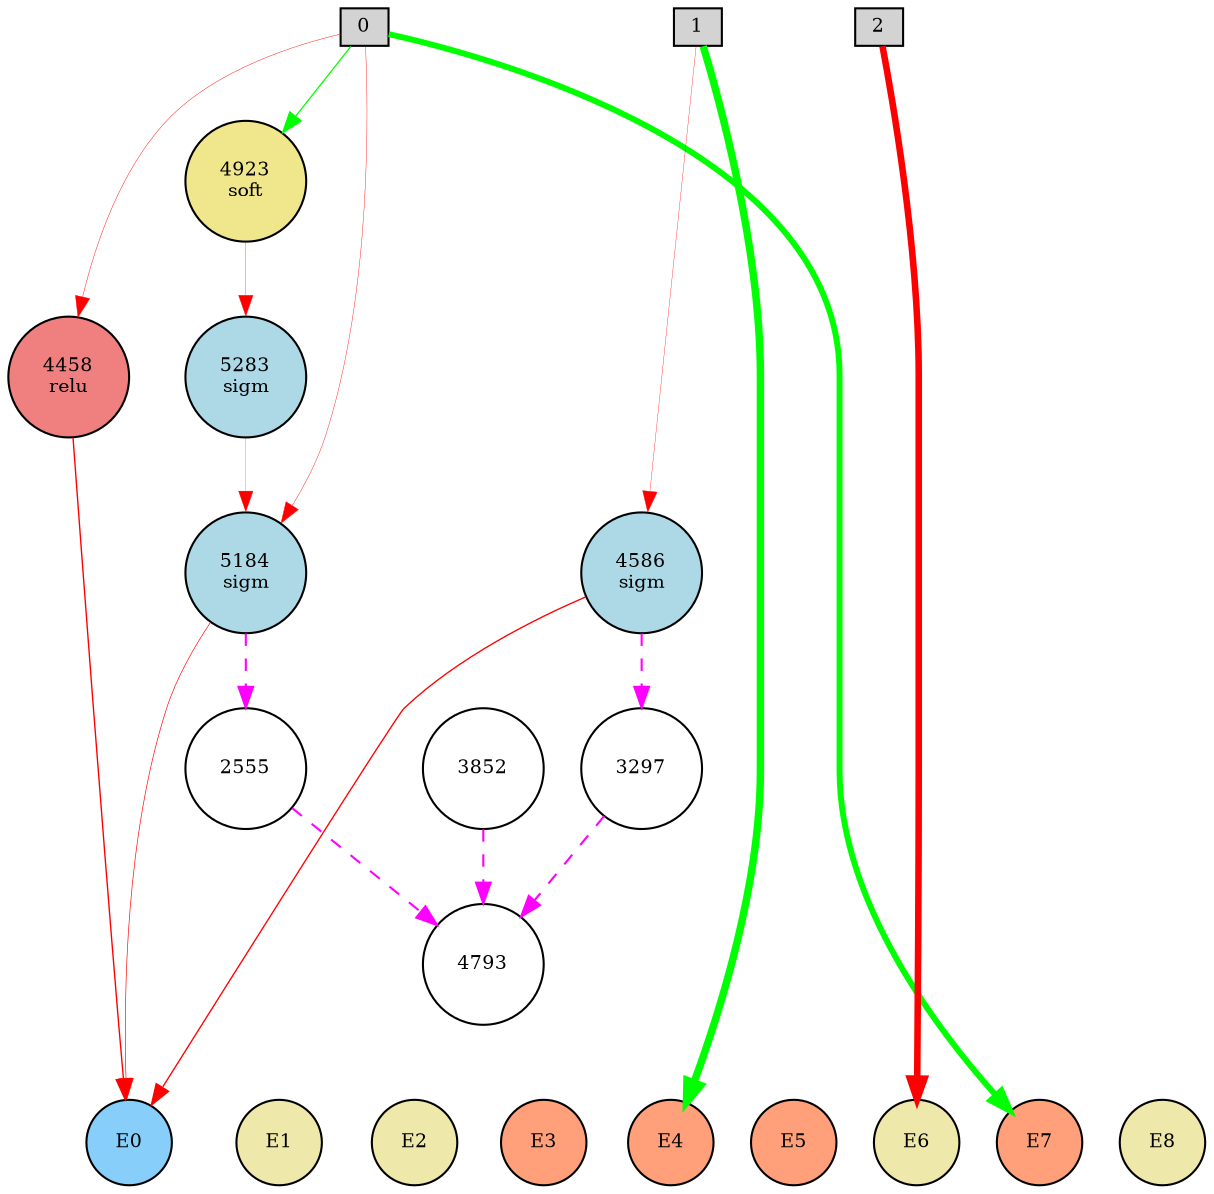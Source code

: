 digraph {
	node [fontsize=9 height=0.2 shape=circle width=0.2]
	subgraph inputs {
		node [shape=box style=filled]
		rank=source
		0 [fillcolor=lightgray]
		1 [fillcolor=lightgray]
		0 -> 1 [style=invis]
		2 [fillcolor=lightgray]
		1 -> 2 [style=invis]
	}
	subgraph outputs {
		node [style=filled]
		rank=sink
		E0 [fillcolor=lightskyblue fontsize=9 height=0.2 shape=circle width=0.2]
		E1 [fillcolor=palegoldenrod fontsize=9 height=0.2 shape=circle width=0.2]
		E0 -> E1 [style=invis]
		E2 [fillcolor=palegoldenrod fontsize=9 height=0.2 shape=circle width=0.2]
		E1 -> E2 [style=invis]
		E3 [fillcolor=lightsalmon fontsize=9 height=0.2 shape=circle width=0.2]
		E2 -> E3 [style=invis]
		E4 [fillcolor=lightsalmon fontsize=9 height=0.2 shape=circle width=0.2]
		E3 -> E4 [style=invis]
		E5 [fillcolor=lightsalmon fontsize=9 height=0.2 shape=circle width=0.2]
		E4 -> E5 [style=invis]
		E6 [fillcolor=palegoldenrod fontsize=9 height=0.2 shape=circle width=0.2]
		E5 -> E6 [style=invis]
		E7 [fillcolor=lightsalmon fontsize=9 height=0.2 shape=circle width=0.2]
		E6 -> E7 [style=invis]
		E8 [fillcolor=palegoldenrod fontsize=9 height=0.2 shape=circle width=0.2]
		E7 -> E8 [style=invis]
	}
	5184 [label="5184
sigm" fillcolor=lightblue style=filled]
	5283 [label="5283
sigm" fillcolor=lightblue style=filled]
	4458 [label="4458
relu" fillcolor=lightcoral style=filled]
	4586 [label="4586
sigm" fillcolor=lightblue style=filled]
	4923 [label="4923
soft" fillcolor=khaki style=filled]
	1 -> E4 [color=green penwidth=3.575432093125202 style=solid]
	2 -> E6 [color=red penwidth=3.149901327988546 style=solid]
	0 -> E7 [color=green penwidth=2.848212152041073 style=solid]
	1 -> 4586 [color=red penwidth=0.16325017175391238 style=solid]
	0 -> 4923 [color=green penwidth=0.6096213794599216 style=solid]
	4586 -> E0 [color=red penwidth=0.6460824321858214 style=solid]
	0 -> 4458 [color=red penwidth=0.20901374384336874 style=solid]
	4586 -> 3297 [color=magenta penwidth=1 style=dashed]
	3297 -> 4793 [color=magenta penwidth=1 style=dashed]
	4458 -> E0 [color=red penwidth=0.6622492960470666 style=solid]
	5184 -> 2555 [color=magenta penwidth=1 style=dashed]
	4923 -> 5283 [color=red penwidth=0.14888736864690458 style=solid]
	5283 -> 5184 [color=red penwidth=0.11435981656249802 style=solid]
	2555 -> 4793 [color=magenta penwidth=1 style=dashed]
	0 -> 5184 [color=red penwidth=0.1927114327701947 style=solid]
	3852 -> 4793 [color=magenta penwidth=1 style=dashed]
	5184 -> E0 [color=red penwidth=0.31557167741025727 style=solid]
}
